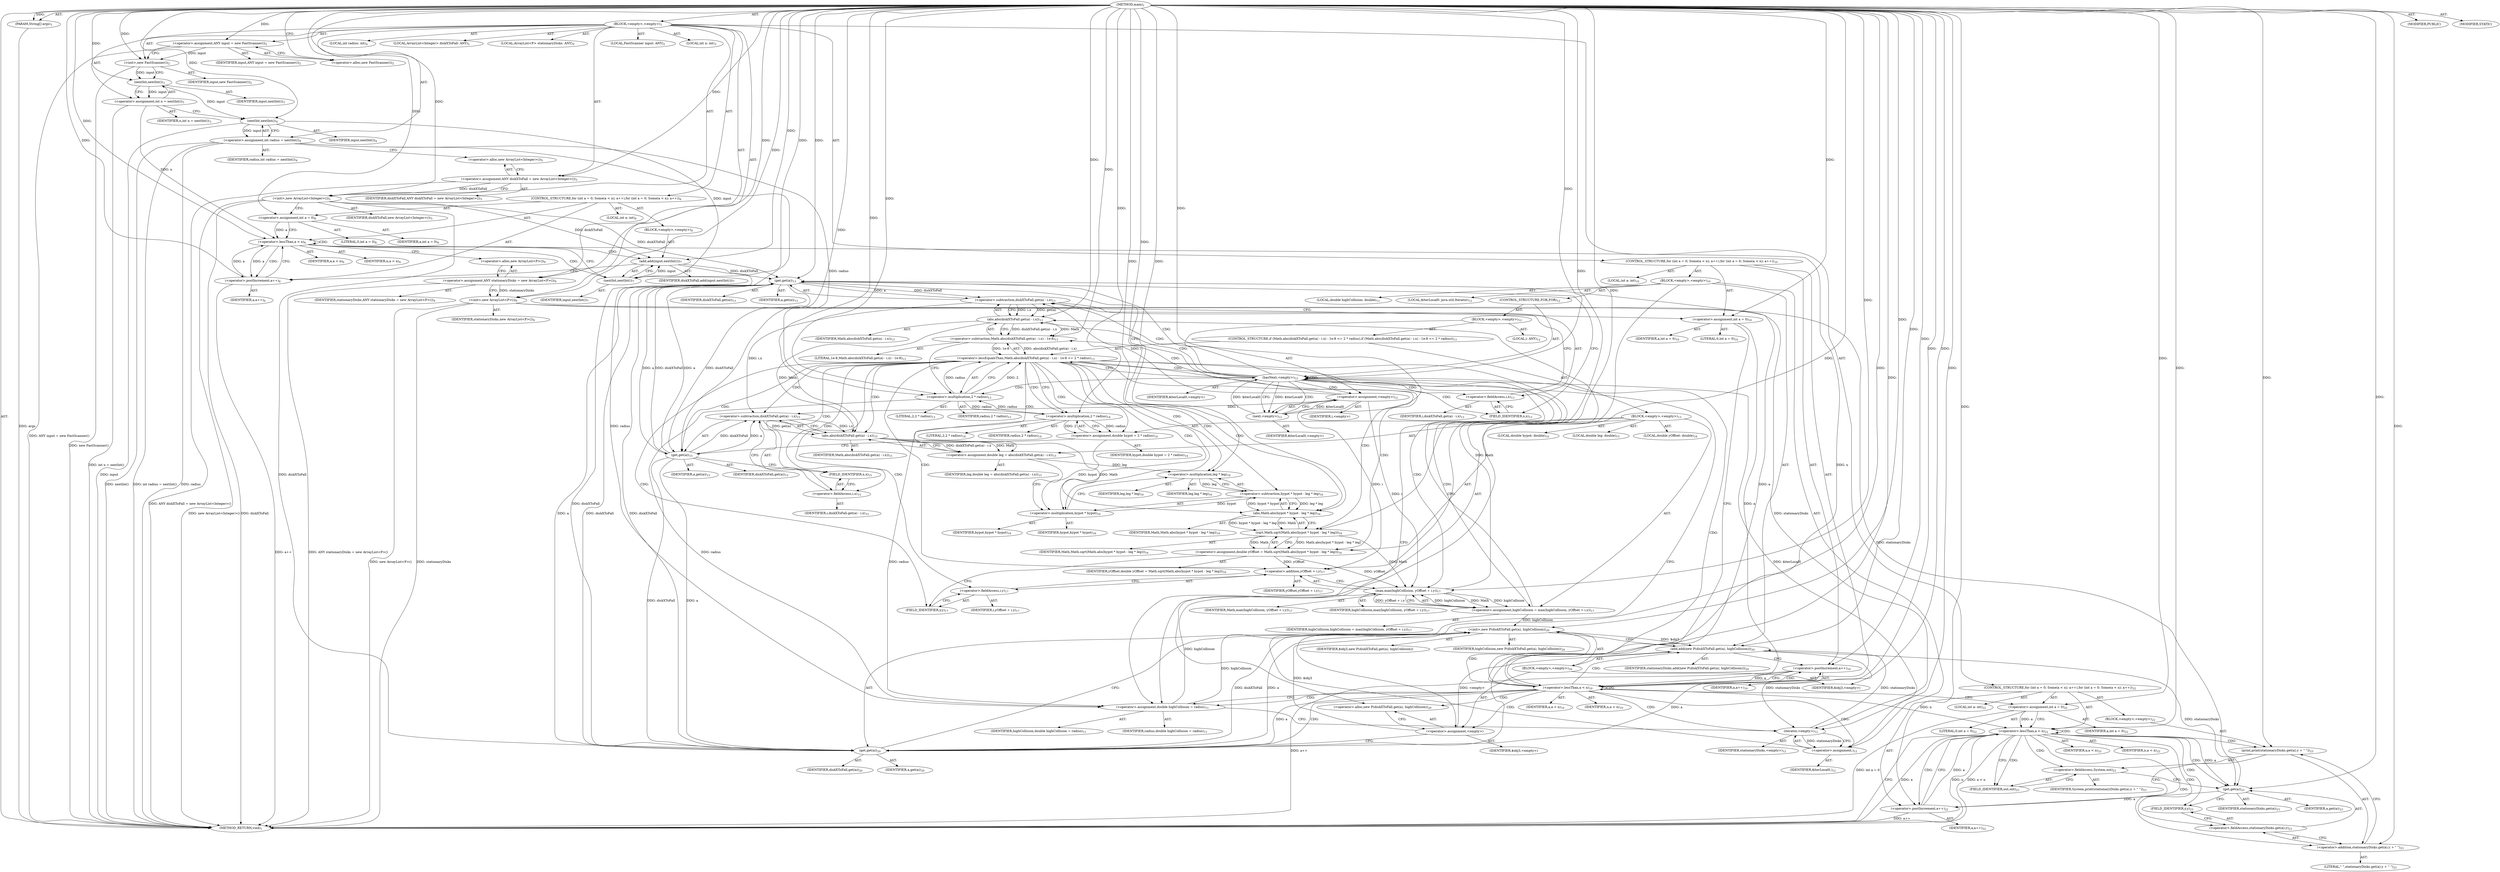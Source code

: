 digraph "main" {  
"23" [label = <(METHOD,main)<SUB>1</SUB>> ]
"24" [label = <(PARAM,String[] args)<SUB>1</SUB>> ]
"25" [label = <(BLOCK,&lt;empty&gt;,&lt;empty&gt;)<SUB>1</SUB>> ]
"4" [label = <(LOCAL,FastScanner input: ANY)<SUB>2</SUB>> ]
"26" [label = <(&lt;operator&gt;.assignment,ANY input = new FastScanner())<SUB>2</SUB>> ]
"27" [label = <(IDENTIFIER,input,ANY input = new FastScanner())<SUB>2</SUB>> ]
"28" [label = <(&lt;operator&gt;.alloc,new FastScanner())<SUB>2</SUB>> ]
"29" [label = <(&lt;init&gt;,new FastScanner())<SUB>2</SUB>> ]
"3" [label = <(IDENTIFIER,input,new FastScanner())<SUB>2</SUB>> ]
"30" [label = <(LOCAL,int n: int)<SUB>3</SUB>> ]
"31" [label = <(&lt;operator&gt;.assignment,int n = nextInt())<SUB>3</SUB>> ]
"32" [label = <(IDENTIFIER,n,int n = nextInt())<SUB>3</SUB>> ]
"33" [label = <(nextInt,nextInt())<SUB>3</SUB>> ]
"34" [label = <(IDENTIFIER,input,nextInt())<SUB>3</SUB>> ]
"35" [label = <(LOCAL,int radius: int)<SUB>4</SUB>> ]
"36" [label = <(&lt;operator&gt;.assignment,int radius = nextInt())<SUB>4</SUB>> ]
"37" [label = <(IDENTIFIER,radius,int radius = nextInt())<SUB>4</SUB>> ]
"38" [label = <(nextInt,nextInt())<SUB>4</SUB>> ]
"39" [label = <(IDENTIFIER,input,nextInt())<SUB>4</SUB>> ]
"6" [label = <(LOCAL,ArrayList&lt;Integer&gt; diskXToFall: ANY)<SUB>5</SUB>> ]
"40" [label = <(&lt;operator&gt;.assignment,ANY diskXToFall = new ArrayList&lt;Integer&gt;())<SUB>5</SUB>> ]
"41" [label = <(IDENTIFIER,diskXToFall,ANY diskXToFall = new ArrayList&lt;Integer&gt;())<SUB>5</SUB>> ]
"42" [label = <(&lt;operator&gt;.alloc,new ArrayList&lt;Integer&gt;())<SUB>5</SUB>> ]
"43" [label = <(&lt;init&gt;,new ArrayList&lt;Integer&gt;())<SUB>5</SUB>> ]
"5" [label = <(IDENTIFIER,diskXToFall,new ArrayList&lt;Integer&gt;())<SUB>5</SUB>> ]
"44" [label = <(CONTROL_STRUCTURE,for (int a = 0; Some(a &lt; n); a++),for (int a = 0; Some(a &lt; n); a++))<SUB>6</SUB>> ]
"45" [label = <(LOCAL,int a: int)<SUB>6</SUB>> ]
"46" [label = <(&lt;operator&gt;.assignment,int a = 0)<SUB>6</SUB>> ]
"47" [label = <(IDENTIFIER,a,int a = 0)<SUB>6</SUB>> ]
"48" [label = <(LITERAL,0,int a = 0)<SUB>6</SUB>> ]
"49" [label = <(&lt;operator&gt;.lessThan,a &lt; n)<SUB>6</SUB>> ]
"50" [label = <(IDENTIFIER,a,a &lt; n)<SUB>6</SUB>> ]
"51" [label = <(IDENTIFIER,n,a &lt; n)<SUB>6</SUB>> ]
"52" [label = <(&lt;operator&gt;.postIncrement,a++)<SUB>6</SUB>> ]
"53" [label = <(IDENTIFIER,a,a++)<SUB>6</SUB>> ]
"54" [label = <(BLOCK,&lt;empty&gt;,&lt;empty&gt;)<SUB>6</SUB>> ]
"55" [label = <(add,add(input.nextInt()))<SUB>7</SUB>> ]
"56" [label = <(IDENTIFIER,diskXToFall,add(input.nextInt()))<SUB>7</SUB>> ]
"57" [label = <(nextInt,nextInt())<SUB>7</SUB>> ]
"58" [label = <(IDENTIFIER,input,nextInt())<SUB>7</SUB>> ]
"8" [label = <(LOCAL,ArrayList&lt;P&gt; stationaryDisks: ANY)<SUB>9</SUB>> ]
"59" [label = <(&lt;operator&gt;.assignment,ANY stationaryDisks = new ArrayList&lt;P&gt;())<SUB>9</SUB>> ]
"60" [label = <(IDENTIFIER,stationaryDisks,ANY stationaryDisks = new ArrayList&lt;P&gt;())<SUB>9</SUB>> ]
"61" [label = <(&lt;operator&gt;.alloc,new ArrayList&lt;P&gt;())<SUB>9</SUB>> ]
"62" [label = <(&lt;init&gt;,new ArrayList&lt;P&gt;())<SUB>9</SUB>> ]
"7" [label = <(IDENTIFIER,stationaryDisks,new ArrayList&lt;P&gt;())<SUB>9</SUB>> ]
"63" [label = <(CONTROL_STRUCTURE,for (int a = 0; Some(a &lt; n); a++),for (int a = 0; Some(a &lt; n); a++))<SUB>10</SUB>> ]
"64" [label = <(LOCAL,int a: int)<SUB>10</SUB>> ]
"65" [label = <(&lt;operator&gt;.assignment,int a = 0)<SUB>10</SUB>> ]
"66" [label = <(IDENTIFIER,a,int a = 0)<SUB>10</SUB>> ]
"67" [label = <(LITERAL,0,int a = 0)<SUB>10</SUB>> ]
"68" [label = <(&lt;operator&gt;.lessThan,a &lt; n)<SUB>10</SUB>> ]
"69" [label = <(IDENTIFIER,a,a &lt; n)<SUB>10</SUB>> ]
"70" [label = <(IDENTIFIER,n,a &lt; n)<SUB>10</SUB>> ]
"71" [label = <(&lt;operator&gt;.postIncrement,a++)<SUB>10</SUB>> ]
"72" [label = <(IDENTIFIER,a,a++)<SUB>10</SUB>> ]
"73" [label = <(BLOCK,&lt;empty&gt;,&lt;empty&gt;)<SUB>10</SUB>> ]
"74" [label = <(LOCAL,double highCollision: double)<SUB>11</SUB>> ]
"75" [label = <(&lt;operator&gt;.assignment,double highCollision = radius)<SUB>11</SUB>> ]
"76" [label = <(IDENTIFIER,highCollision,double highCollision = radius)<SUB>11</SUB>> ]
"77" [label = <(IDENTIFIER,radius,double highCollision = radius)<SUB>11</SUB>> ]
"78" [label = <(LOCAL,$iterLocal0: java.util.Iterator)<SUB>12</SUB>> ]
"79" [label = <(&lt;operator&gt;.assignment,)<SUB>12</SUB>> ]
"80" [label = <(IDENTIFIER,$iterLocal0,)<SUB>12</SUB>> ]
"81" [label = <(iterator,&lt;empty&gt;)<SUB>12</SUB>> ]
"82" [label = <(IDENTIFIER,stationaryDisks,&lt;empty&gt;)<SUB>12</SUB>> ]
"83" [label = <(CONTROL_STRUCTURE,FOR,FOR)<SUB>12</SUB>> ]
"84" [label = <(hasNext,&lt;empty&gt;)<SUB>12</SUB>> ]
"85" [label = <(IDENTIFIER,$iterLocal0,&lt;empty&gt;)> ]
"86" [label = <(BLOCK,&lt;empty&gt;,&lt;empty&gt;)<SUB>12</SUB>> ]
"87" [label = <(LOCAL,i: ANY)<SUB>12</SUB>> ]
"88" [label = <(&lt;operator&gt;.assignment,&lt;empty&gt;)<SUB>12</SUB>> ]
"89" [label = <(IDENTIFIER,i,&lt;empty&gt;)> ]
"90" [label = <(next,&lt;empty&gt;)<SUB>12</SUB>> ]
"91" [label = <(IDENTIFIER,$iterLocal0,&lt;empty&gt;)> ]
"92" [label = <(CONTROL_STRUCTURE,if (Math.abs(diskXToFall.get(a) - i.x) - 1e-8 &lt;= 2 * radius),if (Math.abs(diskXToFall.get(a) - i.x) - 1e-8 &lt;= 2 * radius))<SUB>13</SUB>> ]
"93" [label = <(&lt;operator&gt;.lessEqualsThan,Math.abs(diskXToFall.get(a) - i.x) - 1e-8 &lt;= 2 * radius)<SUB>13</SUB>> ]
"94" [label = <(&lt;operator&gt;.subtraction,Math.abs(diskXToFall.get(a) - i.x) - 1e-8)<SUB>13</SUB>> ]
"95" [label = <(abs,abs(diskXToFall.get(a) - i.x))<SUB>13</SUB>> ]
"96" [label = <(IDENTIFIER,Math,abs(diskXToFall.get(a) - i.x))<SUB>13</SUB>> ]
"97" [label = <(&lt;operator&gt;.subtraction,diskXToFall.get(a) - i.x)<SUB>13</SUB>> ]
"98" [label = <(get,get(a))<SUB>13</SUB>> ]
"99" [label = <(IDENTIFIER,diskXToFall,get(a))<SUB>13</SUB>> ]
"100" [label = <(IDENTIFIER,a,get(a))<SUB>13</SUB>> ]
"101" [label = <(&lt;operator&gt;.fieldAccess,i.x)<SUB>13</SUB>> ]
"102" [label = <(IDENTIFIER,i,diskXToFall.get(a) - i.x)<SUB>13</SUB>> ]
"103" [label = <(FIELD_IDENTIFIER,x,x)<SUB>13</SUB>> ]
"104" [label = <(LITERAL,1e-8,Math.abs(diskXToFall.get(a) - i.x) - 1e-8)<SUB>13</SUB>> ]
"105" [label = <(&lt;operator&gt;.multiplication,2 * radius)<SUB>13</SUB>> ]
"106" [label = <(LITERAL,2,2 * radius)<SUB>13</SUB>> ]
"107" [label = <(IDENTIFIER,radius,2 * radius)<SUB>13</SUB>> ]
"108" [label = <(BLOCK,&lt;empty&gt;,&lt;empty&gt;)<SUB>13</SUB>> ]
"109" [label = <(LOCAL,double hypot: double)<SUB>14</SUB>> ]
"110" [label = <(&lt;operator&gt;.assignment,double hypot = 2 * radius)<SUB>14</SUB>> ]
"111" [label = <(IDENTIFIER,hypot,double hypot = 2 * radius)<SUB>14</SUB>> ]
"112" [label = <(&lt;operator&gt;.multiplication,2 * radius)<SUB>14</SUB>> ]
"113" [label = <(LITERAL,2,2 * radius)<SUB>14</SUB>> ]
"114" [label = <(IDENTIFIER,radius,2 * radius)<SUB>14</SUB>> ]
"115" [label = <(LOCAL,double leg: double)<SUB>15</SUB>> ]
"116" [label = <(&lt;operator&gt;.assignment,double leg = abs(diskXToFall.get(a) - i.x))<SUB>15</SUB>> ]
"117" [label = <(IDENTIFIER,leg,double leg = abs(diskXToFall.get(a) - i.x))<SUB>15</SUB>> ]
"118" [label = <(abs,abs(diskXToFall.get(a) - i.x))<SUB>15</SUB>> ]
"119" [label = <(IDENTIFIER,Math,abs(diskXToFall.get(a) - i.x))<SUB>15</SUB>> ]
"120" [label = <(&lt;operator&gt;.subtraction,diskXToFall.get(a) - i.x)<SUB>15</SUB>> ]
"121" [label = <(get,get(a))<SUB>15</SUB>> ]
"122" [label = <(IDENTIFIER,diskXToFall,get(a))<SUB>15</SUB>> ]
"123" [label = <(IDENTIFIER,a,get(a))<SUB>15</SUB>> ]
"124" [label = <(&lt;operator&gt;.fieldAccess,i.x)<SUB>15</SUB>> ]
"125" [label = <(IDENTIFIER,i,diskXToFall.get(a) - i.x)<SUB>15</SUB>> ]
"126" [label = <(FIELD_IDENTIFIER,x,x)<SUB>15</SUB>> ]
"127" [label = <(LOCAL,double yOffset: double)<SUB>16</SUB>> ]
"128" [label = <(&lt;operator&gt;.assignment,double yOffset = Math.sqrt(Math.abs(hypot * hypot - leg * leg)))<SUB>16</SUB>> ]
"129" [label = <(IDENTIFIER,yOffset,double yOffset = Math.sqrt(Math.abs(hypot * hypot - leg * leg)))<SUB>16</SUB>> ]
"130" [label = <(sqrt,Math.sqrt(Math.abs(hypot * hypot - leg * leg)))<SUB>16</SUB>> ]
"131" [label = <(IDENTIFIER,Math,Math.sqrt(Math.abs(hypot * hypot - leg * leg)))<SUB>16</SUB>> ]
"132" [label = <(abs,Math.abs(hypot * hypot - leg * leg))<SUB>16</SUB>> ]
"133" [label = <(IDENTIFIER,Math,Math.abs(hypot * hypot - leg * leg))<SUB>16</SUB>> ]
"134" [label = <(&lt;operator&gt;.subtraction,hypot * hypot - leg * leg)<SUB>16</SUB>> ]
"135" [label = <(&lt;operator&gt;.multiplication,hypot * hypot)<SUB>16</SUB>> ]
"136" [label = <(IDENTIFIER,hypot,hypot * hypot)<SUB>16</SUB>> ]
"137" [label = <(IDENTIFIER,hypot,hypot * hypot)<SUB>16</SUB>> ]
"138" [label = <(&lt;operator&gt;.multiplication,leg * leg)<SUB>16</SUB>> ]
"139" [label = <(IDENTIFIER,leg,leg * leg)<SUB>16</SUB>> ]
"140" [label = <(IDENTIFIER,leg,leg * leg)<SUB>16</SUB>> ]
"141" [label = <(&lt;operator&gt;.assignment,highCollision = max(highCollision, yOffset + i.y))<SUB>17</SUB>> ]
"142" [label = <(IDENTIFIER,highCollision,highCollision = max(highCollision, yOffset + i.y))<SUB>17</SUB>> ]
"143" [label = <(max,max(highCollision, yOffset + i.y))<SUB>17</SUB>> ]
"144" [label = <(IDENTIFIER,Math,max(highCollision, yOffset + i.y))<SUB>17</SUB>> ]
"145" [label = <(IDENTIFIER,highCollision,max(highCollision, yOffset + i.y))<SUB>17</SUB>> ]
"146" [label = <(&lt;operator&gt;.addition,yOffset + i.y)<SUB>17</SUB>> ]
"147" [label = <(IDENTIFIER,yOffset,yOffset + i.y)<SUB>17</SUB>> ]
"148" [label = <(&lt;operator&gt;.fieldAccess,i.y)<SUB>17</SUB>> ]
"149" [label = <(IDENTIFIER,i,yOffset + i.y)<SUB>17</SUB>> ]
"150" [label = <(FIELD_IDENTIFIER,y,y)<SUB>17</SUB>> ]
"151" [label = <(add,add(new P(diskXToFall.get(a), highCollision)))<SUB>20</SUB>> ]
"152" [label = <(IDENTIFIER,stationaryDisks,add(new P(diskXToFall.get(a), highCollision)))<SUB>20</SUB>> ]
"153" [label = <(BLOCK,&lt;empty&gt;,&lt;empty&gt;)<SUB>20</SUB>> ]
"154" [label = <(&lt;operator&gt;.assignment,&lt;empty&gt;)> ]
"155" [label = <(IDENTIFIER,$obj3,&lt;empty&gt;)> ]
"156" [label = <(&lt;operator&gt;.alloc,new P(diskXToFall.get(a), highCollision))<SUB>20</SUB>> ]
"157" [label = <(&lt;init&gt;,new P(diskXToFall.get(a), highCollision))<SUB>20</SUB>> ]
"158" [label = <(IDENTIFIER,$obj3,new P(diskXToFall.get(a), highCollision))> ]
"159" [label = <(get,get(a))<SUB>20</SUB>> ]
"160" [label = <(IDENTIFIER,diskXToFall,get(a))<SUB>20</SUB>> ]
"161" [label = <(IDENTIFIER,a,get(a))<SUB>20</SUB>> ]
"162" [label = <(IDENTIFIER,highCollision,new P(diskXToFall.get(a), highCollision))<SUB>20</SUB>> ]
"163" [label = <(IDENTIFIER,$obj3,&lt;empty&gt;)> ]
"164" [label = <(CONTROL_STRUCTURE,for (int a = 0; Some(a &lt; n); a++),for (int a = 0; Some(a &lt; n); a++))<SUB>22</SUB>> ]
"165" [label = <(LOCAL,int a: int)<SUB>22</SUB>> ]
"166" [label = <(&lt;operator&gt;.assignment,int a = 0)<SUB>22</SUB>> ]
"167" [label = <(IDENTIFIER,a,int a = 0)<SUB>22</SUB>> ]
"168" [label = <(LITERAL,0,int a = 0)<SUB>22</SUB>> ]
"169" [label = <(&lt;operator&gt;.lessThan,a &lt; n)<SUB>22</SUB>> ]
"170" [label = <(IDENTIFIER,a,a &lt; n)<SUB>22</SUB>> ]
"171" [label = <(IDENTIFIER,n,a &lt; n)<SUB>22</SUB>> ]
"172" [label = <(&lt;operator&gt;.postIncrement,a++)<SUB>22</SUB>> ]
"173" [label = <(IDENTIFIER,a,a++)<SUB>22</SUB>> ]
"174" [label = <(BLOCK,&lt;empty&gt;,&lt;empty&gt;)<SUB>22</SUB>> ]
"175" [label = <(print,print(stationaryDisks.get(a).y + &quot; &quot;))<SUB>23</SUB>> ]
"176" [label = <(&lt;operator&gt;.fieldAccess,System.out)<SUB>23</SUB>> ]
"177" [label = <(IDENTIFIER,System,print(stationaryDisks.get(a).y + &quot; &quot;))<SUB>23</SUB>> ]
"178" [label = <(FIELD_IDENTIFIER,out,out)<SUB>23</SUB>> ]
"179" [label = <(&lt;operator&gt;.addition,stationaryDisks.get(a).y + &quot; &quot;)<SUB>23</SUB>> ]
"180" [label = <(&lt;operator&gt;.fieldAccess,stationaryDisks.get(a).y)<SUB>23</SUB>> ]
"181" [label = <(get,get(a))<SUB>23</SUB>> ]
"182" [label = <(IDENTIFIER,stationaryDisks,get(a))<SUB>23</SUB>> ]
"183" [label = <(IDENTIFIER,a,get(a))<SUB>23</SUB>> ]
"184" [label = <(FIELD_IDENTIFIER,y,y)<SUB>23</SUB>> ]
"185" [label = <(LITERAL,&quot; &quot;,stationaryDisks.get(a).y + &quot; &quot;)<SUB>23</SUB>> ]
"186" [label = <(MODIFIER,PUBLIC)> ]
"187" [label = <(MODIFIER,STATIC)> ]
"188" [label = <(METHOD_RETURN,void)<SUB>1</SUB>> ]
  "23" -> "24"  [ label = "AST: "] 
  "23" -> "25"  [ label = "AST: "] 
  "23" -> "186"  [ label = "AST: "] 
  "23" -> "187"  [ label = "AST: "] 
  "23" -> "188"  [ label = "AST: "] 
  "25" -> "4"  [ label = "AST: "] 
  "25" -> "26"  [ label = "AST: "] 
  "25" -> "29"  [ label = "AST: "] 
  "25" -> "30"  [ label = "AST: "] 
  "25" -> "31"  [ label = "AST: "] 
  "25" -> "35"  [ label = "AST: "] 
  "25" -> "36"  [ label = "AST: "] 
  "25" -> "6"  [ label = "AST: "] 
  "25" -> "40"  [ label = "AST: "] 
  "25" -> "43"  [ label = "AST: "] 
  "25" -> "44"  [ label = "AST: "] 
  "25" -> "8"  [ label = "AST: "] 
  "25" -> "59"  [ label = "AST: "] 
  "25" -> "62"  [ label = "AST: "] 
  "25" -> "63"  [ label = "AST: "] 
  "25" -> "164"  [ label = "AST: "] 
  "26" -> "27"  [ label = "AST: "] 
  "26" -> "28"  [ label = "AST: "] 
  "29" -> "3"  [ label = "AST: "] 
  "31" -> "32"  [ label = "AST: "] 
  "31" -> "33"  [ label = "AST: "] 
  "33" -> "34"  [ label = "AST: "] 
  "36" -> "37"  [ label = "AST: "] 
  "36" -> "38"  [ label = "AST: "] 
  "38" -> "39"  [ label = "AST: "] 
  "40" -> "41"  [ label = "AST: "] 
  "40" -> "42"  [ label = "AST: "] 
  "43" -> "5"  [ label = "AST: "] 
  "44" -> "45"  [ label = "AST: "] 
  "44" -> "46"  [ label = "AST: "] 
  "44" -> "49"  [ label = "AST: "] 
  "44" -> "52"  [ label = "AST: "] 
  "44" -> "54"  [ label = "AST: "] 
  "46" -> "47"  [ label = "AST: "] 
  "46" -> "48"  [ label = "AST: "] 
  "49" -> "50"  [ label = "AST: "] 
  "49" -> "51"  [ label = "AST: "] 
  "52" -> "53"  [ label = "AST: "] 
  "54" -> "55"  [ label = "AST: "] 
  "55" -> "56"  [ label = "AST: "] 
  "55" -> "57"  [ label = "AST: "] 
  "57" -> "58"  [ label = "AST: "] 
  "59" -> "60"  [ label = "AST: "] 
  "59" -> "61"  [ label = "AST: "] 
  "62" -> "7"  [ label = "AST: "] 
  "63" -> "64"  [ label = "AST: "] 
  "63" -> "65"  [ label = "AST: "] 
  "63" -> "68"  [ label = "AST: "] 
  "63" -> "71"  [ label = "AST: "] 
  "63" -> "73"  [ label = "AST: "] 
  "65" -> "66"  [ label = "AST: "] 
  "65" -> "67"  [ label = "AST: "] 
  "68" -> "69"  [ label = "AST: "] 
  "68" -> "70"  [ label = "AST: "] 
  "71" -> "72"  [ label = "AST: "] 
  "73" -> "74"  [ label = "AST: "] 
  "73" -> "75"  [ label = "AST: "] 
  "73" -> "78"  [ label = "AST: "] 
  "73" -> "79"  [ label = "AST: "] 
  "73" -> "83"  [ label = "AST: "] 
  "73" -> "151"  [ label = "AST: "] 
  "75" -> "76"  [ label = "AST: "] 
  "75" -> "77"  [ label = "AST: "] 
  "79" -> "80"  [ label = "AST: "] 
  "79" -> "81"  [ label = "AST: "] 
  "81" -> "82"  [ label = "AST: "] 
  "83" -> "84"  [ label = "AST: "] 
  "83" -> "86"  [ label = "AST: "] 
  "84" -> "85"  [ label = "AST: "] 
  "86" -> "87"  [ label = "AST: "] 
  "86" -> "88"  [ label = "AST: "] 
  "86" -> "92"  [ label = "AST: "] 
  "88" -> "89"  [ label = "AST: "] 
  "88" -> "90"  [ label = "AST: "] 
  "90" -> "91"  [ label = "AST: "] 
  "92" -> "93"  [ label = "AST: "] 
  "92" -> "108"  [ label = "AST: "] 
  "93" -> "94"  [ label = "AST: "] 
  "93" -> "105"  [ label = "AST: "] 
  "94" -> "95"  [ label = "AST: "] 
  "94" -> "104"  [ label = "AST: "] 
  "95" -> "96"  [ label = "AST: "] 
  "95" -> "97"  [ label = "AST: "] 
  "97" -> "98"  [ label = "AST: "] 
  "97" -> "101"  [ label = "AST: "] 
  "98" -> "99"  [ label = "AST: "] 
  "98" -> "100"  [ label = "AST: "] 
  "101" -> "102"  [ label = "AST: "] 
  "101" -> "103"  [ label = "AST: "] 
  "105" -> "106"  [ label = "AST: "] 
  "105" -> "107"  [ label = "AST: "] 
  "108" -> "109"  [ label = "AST: "] 
  "108" -> "110"  [ label = "AST: "] 
  "108" -> "115"  [ label = "AST: "] 
  "108" -> "116"  [ label = "AST: "] 
  "108" -> "127"  [ label = "AST: "] 
  "108" -> "128"  [ label = "AST: "] 
  "108" -> "141"  [ label = "AST: "] 
  "110" -> "111"  [ label = "AST: "] 
  "110" -> "112"  [ label = "AST: "] 
  "112" -> "113"  [ label = "AST: "] 
  "112" -> "114"  [ label = "AST: "] 
  "116" -> "117"  [ label = "AST: "] 
  "116" -> "118"  [ label = "AST: "] 
  "118" -> "119"  [ label = "AST: "] 
  "118" -> "120"  [ label = "AST: "] 
  "120" -> "121"  [ label = "AST: "] 
  "120" -> "124"  [ label = "AST: "] 
  "121" -> "122"  [ label = "AST: "] 
  "121" -> "123"  [ label = "AST: "] 
  "124" -> "125"  [ label = "AST: "] 
  "124" -> "126"  [ label = "AST: "] 
  "128" -> "129"  [ label = "AST: "] 
  "128" -> "130"  [ label = "AST: "] 
  "130" -> "131"  [ label = "AST: "] 
  "130" -> "132"  [ label = "AST: "] 
  "132" -> "133"  [ label = "AST: "] 
  "132" -> "134"  [ label = "AST: "] 
  "134" -> "135"  [ label = "AST: "] 
  "134" -> "138"  [ label = "AST: "] 
  "135" -> "136"  [ label = "AST: "] 
  "135" -> "137"  [ label = "AST: "] 
  "138" -> "139"  [ label = "AST: "] 
  "138" -> "140"  [ label = "AST: "] 
  "141" -> "142"  [ label = "AST: "] 
  "141" -> "143"  [ label = "AST: "] 
  "143" -> "144"  [ label = "AST: "] 
  "143" -> "145"  [ label = "AST: "] 
  "143" -> "146"  [ label = "AST: "] 
  "146" -> "147"  [ label = "AST: "] 
  "146" -> "148"  [ label = "AST: "] 
  "148" -> "149"  [ label = "AST: "] 
  "148" -> "150"  [ label = "AST: "] 
  "151" -> "152"  [ label = "AST: "] 
  "151" -> "153"  [ label = "AST: "] 
  "153" -> "154"  [ label = "AST: "] 
  "153" -> "157"  [ label = "AST: "] 
  "153" -> "163"  [ label = "AST: "] 
  "154" -> "155"  [ label = "AST: "] 
  "154" -> "156"  [ label = "AST: "] 
  "157" -> "158"  [ label = "AST: "] 
  "157" -> "159"  [ label = "AST: "] 
  "157" -> "162"  [ label = "AST: "] 
  "159" -> "160"  [ label = "AST: "] 
  "159" -> "161"  [ label = "AST: "] 
  "164" -> "165"  [ label = "AST: "] 
  "164" -> "166"  [ label = "AST: "] 
  "164" -> "169"  [ label = "AST: "] 
  "164" -> "172"  [ label = "AST: "] 
  "164" -> "174"  [ label = "AST: "] 
  "166" -> "167"  [ label = "AST: "] 
  "166" -> "168"  [ label = "AST: "] 
  "169" -> "170"  [ label = "AST: "] 
  "169" -> "171"  [ label = "AST: "] 
  "172" -> "173"  [ label = "AST: "] 
  "174" -> "175"  [ label = "AST: "] 
  "175" -> "176"  [ label = "AST: "] 
  "175" -> "179"  [ label = "AST: "] 
  "176" -> "177"  [ label = "AST: "] 
  "176" -> "178"  [ label = "AST: "] 
  "179" -> "180"  [ label = "AST: "] 
  "179" -> "185"  [ label = "AST: "] 
  "180" -> "181"  [ label = "AST: "] 
  "180" -> "184"  [ label = "AST: "] 
  "181" -> "182"  [ label = "AST: "] 
  "181" -> "183"  [ label = "AST: "] 
  "26" -> "29"  [ label = "CFG: "] 
  "29" -> "33"  [ label = "CFG: "] 
  "31" -> "38"  [ label = "CFG: "] 
  "36" -> "42"  [ label = "CFG: "] 
  "40" -> "43"  [ label = "CFG: "] 
  "43" -> "46"  [ label = "CFG: "] 
  "59" -> "62"  [ label = "CFG: "] 
  "62" -> "65"  [ label = "CFG: "] 
  "28" -> "26"  [ label = "CFG: "] 
  "33" -> "31"  [ label = "CFG: "] 
  "38" -> "36"  [ label = "CFG: "] 
  "42" -> "40"  [ label = "CFG: "] 
  "46" -> "49"  [ label = "CFG: "] 
  "49" -> "57"  [ label = "CFG: "] 
  "49" -> "61"  [ label = "CFG: "] 
  "52" -> "49"  [ label = "CFG: "] 
  "61" -> "59"  [ label = "CFG: "] 
  "65" -> "68"  [ label = "CFG: "] 
  "68" -> "75"  [ label = "CFG: "] 
  "68" -> "166"  [ label = "CFG: "] 
  "71" -> "68"  [ label = "CFG: "] 
  "166" -> "169"  [ label = "CFG: "] 
  "169" -> "188"  [ label = "CFG: "] 
  "169" -> "178"  [ label = "CFG: "] 
  "172" -> "169"  [ label = "CFG: "] 
  "55" -> "52"  [ label = "CFG: "] 
  "75" -> "81"  [ label = "CFG: "] 
  "79" -> "84"  [ label = "CFG: "] 
  "151" -> "71"  [ label = "CFG: "] 
  "175" -> "172"  [ label = "CFG: "] 
  "57" -> "55"  [ label = "CFG: "] 
  "81" -> "79"  [ label = "CFG: "] 
  "84" -> "90"  [ label = "CFG: "] 
  "84" -> "156"  [ label = "CFG: "] 
  "176" -> "181"  [ label = "CFG: "] 
  "179" -> "175"  [ label = "CFG: "] 
  "88" -> "98"  [ label = "CFG: "] 
  "154" -> "159"  [ label = "CFG: "] 
  "157" -> "151"  [ label = "CFG: "] 
  "178" -> "176"  [ label = "CFG: "] 
  "180" -> "179"  [ label = "CFG: "] 
  "90" -> "88"  [ label = "CFG: "] 
  "93" -> "84"  [ label = "CFG: "] 
  "93" -> "112"  [ label = "CFG: "] 
  "156" -> "154"  [ label = "CFG: "] 
  "159" -> "157"  [ label = "CFG: "] 
  "181" -> "184"  [ label = "CFG: "] 
  "184" -> "180"  [ label = "CFG: "] 
  "94" -> "105"  [ label = "CFG: "] 
  "105" -> "93"  [ label = "CFG: "] 
  "110" -> "121"  [ label = "CFG: "] 
  "116" -> "135"  [ label = "CFG: "] 
  "128" -> "150"  [ label = "CFG: "] 
  "141" -> "84"  [ label = "CFG: "] 
  "95" -> "94"  [ label = "CFG: "] 
  "112" -> "110"  [ label = "CFG: "] 
  "118" -> "116"  [ label = "CFG: "] 
  "130" -> "128"  [ label = "CFG: "] 
  "143" -> "141"  [ label = "CFG: "] 
  "97" -> "95"  [ label = "CFG: "] 
  "120" -> "118"  [ label = "CFG: "] 
  "132" -> "130"  [ label = "CFG: "] 
  "146" -> "143"  [ label = "CFG: "] 
  "98" -> "103"  [ label = "CFG: "] 
  "101" -> "97"  [ label = "CFG: "] 
  "121" -> "126"  [ label = "CFG: "] 
  "124" -> "120"  [ label = "CFG: "] 
  "134" -> "132"  [ label = "CFG: "] 
  "148" -> "146"  [ label = "CFG: "] 
  "103" -> "101"  [ label = "CFG: "] 
  "126" -> "124"  [ label = "CFG: "] 
  "135" -> "138"  [ label = "CFG: "] 
  "138" -> "134"  [ label = "CFG: "] 
  "150" -> "148"  [ label = "CFG: "] 
  "23" -> "28"  [ label = "CFG: "] 
  "24" -> "188"  [ label = "DDG: args"] 
  "26" -> "188"  [ label = "DDG: ANY input = new FastScanner()"] 
  "29" -> "188"  [ label = "DDG: new FastScanner()"] 
  "31" -> "188"  [ label = "DDG: int n = nextInt()"] 
  "36" -> "188"  [ label = "DDG: radius"] 
  "38" -> "188"  [ label = "DDG: input"] 
  "36" -> "188"  [ label = "DDG: nextInt()"] 
  "36" -> "188"  [ label = "DDG: int radius = nextInt()"] 
  "40" -> "188"  [ label = "DDG: ANY diskXToFall = new ArrayList&lt;Integer&gt;()"] 
  "43" -> "188"  [ label = "DDG: diskXToFall"] 
  "43" -> "188"  [ label = "DDG: new ArrayList&lt;Integer&gt;()"] 
  "59" -> "188"  [ label = "DDG: ANY stationaryDisks = new ArrayList&lt;P&gt;()"] 
  "62" -> "188"  [ label = "DDG: stationaryDisks"] 
  "62" -> "188"  [ label = "DDG: new ArrayList&lt;P&gt;()"] 
  "166" -> "188"  [ label = "DDG: int a = 0"] 
  "169" -> "188"  [ label = "DDG: a"] 
  "169" -> "188"  [ label = "DDG: n"] 
  "169" -> "188"  [ label = "DDG: a &lt; n"] 
  "172" -> "188"  [ label = "DDG: a++"] 
  "71" -> "188"  [ label = "DDG: a++"] 
  "52" -> "188"  [ label = "DDG: a++"] 
  "23" -> "24"  [ label = "DDG: "] 
  "23" -> "26"  [ label = "DDG: "] 
  "33" -> "31"  [ label = "DDG: input"] 
  "38" -> "36"  [ label = "DDG: input"] 
  "23" -> "40"  [ label = "DDG: "] 
  "23" -> "59"  [ label = "DDG: "] 
  "26" -> "29"  [ label = "DDG: input"] 
  "23" -> "29"  [ label = "DDG: "] 
  "40" -> "43"  [ label = "DDG: diskXToFall"] 
  "23" -> "43"  [ label = "DDG: "] 
  "23" -> "46"  [ label = "DDG: "] 
  "59" -> "62"  [ label = "DDG: stationaryDisks"] 
  "23" -> "62"  [ label = "DDG: "] 
  "23" -> "65"  [ label = "DDG: "] 
  "23" -> "166"  [ label = "DDG: "] 
  "29" -> "33"  [ label = "DDG: input"] 
  "23" -> "33"  [ label = "DDG: "] 
  "33" -> "38"  [ label = "DDG: input"] 
  "23" -> "38"  [ label = "DDG: "] 
  "46" -> "49"  [ label = "DDG: a"] 
  "52" -> "49"  [ label = "DDG: a"] 
  "23" -> "49"  [ label = "DDG: "] 
  "31" -> "49"  [ label = "DDG: n"] 
  "49" -> "52"  [ label = "DDG: a"] 
  "23" -> "52"  [ label = "DDG: "] 
  "65" -> "68"  [ label = "DDG: a"] 
  "71" -> "68"  [ label = "DDG: a"] 
  "23" -> "68"  [ label = "DDG: "] 
  "49" -> "68"  [ label = "DDG: n"] 
  "159" -> "71"  [ label = "DDG: a"] 
  "23" -> "71"  [ label = "DDG: "] 
  "36" -> "75"  [ label = "DDG: radius"] 
  "105" -> "75"  [ label = "DDG: radius"] 
  "112" -> "75"  [ label = "DDG: radius"] 
  "23" -> "75"  [ label = "DDG: "] 
  "81" -> "79"  [ label = "DDG: stationaryDisks"] 
  "166" -> "169"  [ label = "DDG: a"] 
  "172" -> "169"  [ label = "DDG: a"] 
  "23" -> "169"  [ label = "DDG: "] 
  "68" -> "169"  [ label = "DDG: n"] 
  "181" -> "172"  [ label = "DDG: a"] 
  "23" -> "172"  [ label = "DDG: "] 
  "43" -> "55"  [ label = "DDG: diskXToFall"] 
  "23" -> "55"  [ label = "DDG: "] 
  "57" -> "55"  [ label = "DDG: input"] 
  "81" -> "151"  [ label = "DDG: stationaryDisks"] 
  "23" -> "151"  [ label = "DDG: "] 
  "154" -> "151"  [ label = "DDG: &lt;empty&gt;"] 
  "157" -> "151"  [ label = "DDG: $obj3"] 
  "23" -> "175"  [ label = "DDG: "] 
  "38" -> "57"  [ label = "DDG: input"] 
  "23" -> "57"  [ label = "DDG: "] 
  "62" -> "81"  [ label = "DDG: stationaryDisks"] 
  "151" -> "81"  [ label = "DDG: stationaryDisks"] 
  "23" -> "81"  [ label = "DDG: "] 
  "79" -> "84"  [ label = "DDG: $iterLocal0"] 
  "90" -> "84"  [ label = "DDG: $iterLocal0"] 
  "23" -> "84"  [ label = "DDG: "] 
  "90" -> "88"  [ label = "DDG: $iterLocal0"] 
  "23" -> "154"  [ label = "DDG: "] 
  "23" -> "163"  [ label = "DDG: "] 
  "23" -> "179"  [ label = "DDG: "] 
  "154" -> "157"  [ label = "DDG: $obj3"] 
  "23" -> "157"  [ label = "DDG: "] 
  "159" -> "157"  [ label = "DDG: diskXToFall"] 
  "159" -> "157"  [ label = "DDG: a"] 
  "75" -> "157"  [ label = "DDG: highCollision"] 
  "141" -> "157"  [ label = "DDG: highCollision"] 
  "84" -> "90"  [ label = "DDG: $iterLocal0"] 
  "23" -> "90"  [ label = "DDG: "] 
  "94" -> "93"  [ label = "DDG: abs(diskXToFall.get(a) - i.x)"] 
  "94" -> "93"  [ label = "DDG: 1e-8"] 
  "105" -> "93"  [ label = "DDG: 2"] 
  "105" -> "93"  [ label = "DDG: radius"] 
  "112" -> "110"  [ label = "DDG: 2"] 
  "112" -> "110"  [ label = "DDG: radius"] 
  "118" -> "116"  [ label = "DDG: Math"] 
  "118" -> "116"  [ label = "DDG: diskXToFall.get(a) - i.x"] 
  "130" -> "128"  [ label = "DDG: Math"] 
  "130" -> "128"  [ label = "DDG: Math.abs(hypot * hypot - leg * leg)"] 
  "143" -> "141"  [ label = "DDG: Math"] 
  "143" -> "141"  [ label = "DDG: highCollision"] 
  "143" -> "141"  [ label = "DDG: yOffset + i.y"] 
  "43" -> "159"  [ label = "DDG: diskXToFall"] 
  "98" -> "159"  [ label = "DDG: diskXToFall"] 
  "121" -> "159"  [ label = "DDG: diskXToFall"] 
  "55" -> "159"  [ label = "DDG: diskXToFall"] 
  "23" -> "159"  [ label = "DDG: "] 
  "68" -> "159"  [ label = "DDG: a"] 
  "98" -> "159"  [ label = "DDG: a"] 
  "121" -> "159"  [ label = "DDG: a"] 
  "62" -> "181"  [ label = "DDG: stationaryDisks"] 
  "151" -> "181"  [ label = "DDG: stationaryDisks"] 
  "23" -> "181"  [ label = "DDG: "] 
  "169" -> "181"  [ label = "DDG: a"] 
  "95" -> "94"  [ label = "DDG: Math"] 
  "95" -> "94"  [ label = "DDG: diskXToFall.get(a) - i.x"] 
  "23" -> "94"  [ label = "DDG: "] 
  "23" -> "105"  [ label = "DDG: "] 
  "112" -> "105"  [ label = "DDG: radius"] 
  "36" -> "105"  [ label = "DDG: radius"] 
  "143" -> "95"  [ label = "DDG: Math"] 
  "23" -> "95"  [ label = "DDG: "] 
  "97" -> "95"  [ label = "DDG: get(a)"] 
  "97" -> "95"  [ label = "DDG: i.x"] 
  "23" -> "112"  [ label = "DDG: "] 
  "105" -> "112"  [ label = "DDG: radius"] 
  "95" -> "118"  [ label = "DDG: Math"] 
  "23" -> "118"  [ label = "DDG: "] 
  "120" -> "118"  [ label = "DDG: get(a)"] 
  "120" -> "118"  [ label = "DDG: i.x"] 
  "132" -> "130"  [ label = "DDG: Math"] 
  "23" -> "130"  [ label = "DDG: "] 
  "132" -> "130"  [ label = "DDG: hypot * hypot - leg * leg"] 
  "130" -> "143"  [ label = "DDG: Math"] 
  "23" -> "143"  [ label = "DDG: "] 
  "75" -> "143"  [ label = "DDG: highCollision"] 
  "141" -> "143"  [ label = "DDG: highCollision"] 
  "128" -> "143"  [ label = "DDG: yOffset"] 
  "88" -> "143"  [ label = "DDG: i"] 
  "98" -> "97"  [ label = "DDG: diskXToFall"] 
  "98" -> "97"  [ label = "DDG: a"] 
  "88" -> "97"  [ label = "DDG: i"] 
  "121" -> "120"  [ label = "DDG: diskXToFall"] 
  "121" -> "120"  [ label = "DDG: a"] 
  "88" -> "120"  [ label = "DDG: i"] 
  "97" -> "120"  [ label = "DDG: i.x"] 
  "118" -> "132"  [ label = "DDG: Math"] 
  "23" -> "132"  [ label = "DDG: "] 
  "134" -> "132"  [ label = "DDG: hypot * hypot"] 
  "134" -> "132"  [ label = "DDG: leg * leg"] 
  "128" -> "146"  [ label = "DDG: yOffset"] 
  "23" -> "146"  [ label = "DDG: "] 
  "88" -> "146"  [ label = "DDG: i"] 
  "43" -> "98"  [ label = "DDG: diskXToFall"] 
  "159" -> "98"  [ label = "DDG: diskXToFall"] 
  "121" -> "98"  [ label = "DDG: diskXToFall"] 
  "55" -> "98"  [ label = "DDG: diskXToFall"] 
  "23" -> "98"  [ label = "DDG: "] 
  "68" -> "98"  [ label = "DDG: a"] 
  "121" -> "98"  [ label = "DDG: a"] 
  "98" -> "121"  [ label = "DDG: diskXToFall"] 
  "23" -> "121"  [ label = "DDG: "] 
  "98" -> "121"  [ label = "DDG: a"] 
  "135" -> "134"  [ label = "DDG: hypot"] 
  "138" -> "134"  [ label = "DDG: leg"] 
  "110" -> "135"  [ label = "DDG: hypot"] 
  "23" -> "135"  [ label = "DDG: "] 
  "116" -> "138"  [ label = "DDG: leg"] 
  "23" -> "138"  [ label = "DDG: "] 
  "49" -> "57"  [ label = "CDG: "] 
  "49" -> "52"  [ label = "CDG: "] 
  "49" -> "49"  [ label = "CDG: "] 
  "49" -> "55"  [ label = "CDG: "] 
  "68" -> "68"  [ label = "CDG: "] 
  "68" -> "75"  [ label = "CDG: "] 
  "68" -> "154"  [ label = "CDG: "] 
  "68" -> "81"  [ label = "CDG: "] 
  "68" -> "84"  [ label = "CDG: "] 
  "68" -> "151"  [ label = "CDG: "] 
  "68" -> "79"  [ label = "CDG: "] 
  "68" -> "157"  [ label = "CDG: "] 
  "68" -> "159"  [ label = "CDG: "] 
  "68" -> "71"  [ label = "CDG: "] 
  "68" -> "156"  [ label = "CDG: "] 
  "169" -> "169"  [ label = "CDG: "] 
  "169" -> "179"  [ label = "CDG: "] 
  "169" -> "178"  [ label = "CDG: "] 
  "169" -> "181"  [ label = "CDG: "] 
  "169" -> "184"  [ label = "CDG: "] 
  "169" -> "180"  [ label = "CDG: "] 
  "169" -> "176"  [ label = "CDG: "] 
  "169" -> "175"  [ label = "CDG: "] 
  "169" -> "172"  [ label = "CDG: "] 
  "84" -> "94"  [ label = "CDG: "] 
  "84" -> "98"  [ label = "CDG: "] 
  "84" -> "84"  [ label = "CDG: "] 
  "84" -> "103"  [ label = "CDG: "] 
  "84" -> "95"  [ label = "CDG: "] 
  "84" -> "97"  [ label = "CDG: "] 
  "84" -> "93"  [ label = "CDG: "] 
  "84" -> "101"  [ label = "CDG: "] 
  "84" -> "90"  [ label = "CDG: "] 
  "84" -> "88"  [ label = "CDG: "] 
  "84" -> "105"  [ label = "CDG: "] 
  "93" -> "120"  [ label = "CDG: "] 
  "93" -> "146"  [ label = "CDG: "] 
  "93" -> "128"  [ label = "CDG: "] 
  "93" -> "132"  [ label = "CDG: "] 
  "93" -> "150"  [ label = "CDG: "] 
  "93" -> "121"  [ label = "CDG: "] 
  "93" -> "112"  [ label = "CDG: "] 
  "93" -> "134"  [ label = "CDG: "] 
  "93" -> "138"  [ label = "CDG: "] 
  "93" -> "148"  [ label = "CDG: "] 
  "93" -> "130"  [ label = "CDG: "] 
  "93" -> "118"  [ label = "CDG: "] 
  "93" -> "141"  [ label = "CDG: "] 
  "93" -> "116"  [ label = "CDG: "] 
  "93" -> "143"  [ label = "CDG: "] 
  "93" -> "126"  [ label = "CDG: "] 
  "93" -> "135"  [ label = "CDG: "] 
  "93" -> "110"  [ label = "CDG: "] 
  "93" -> "124"  [ label = "CDG: "] 
}

